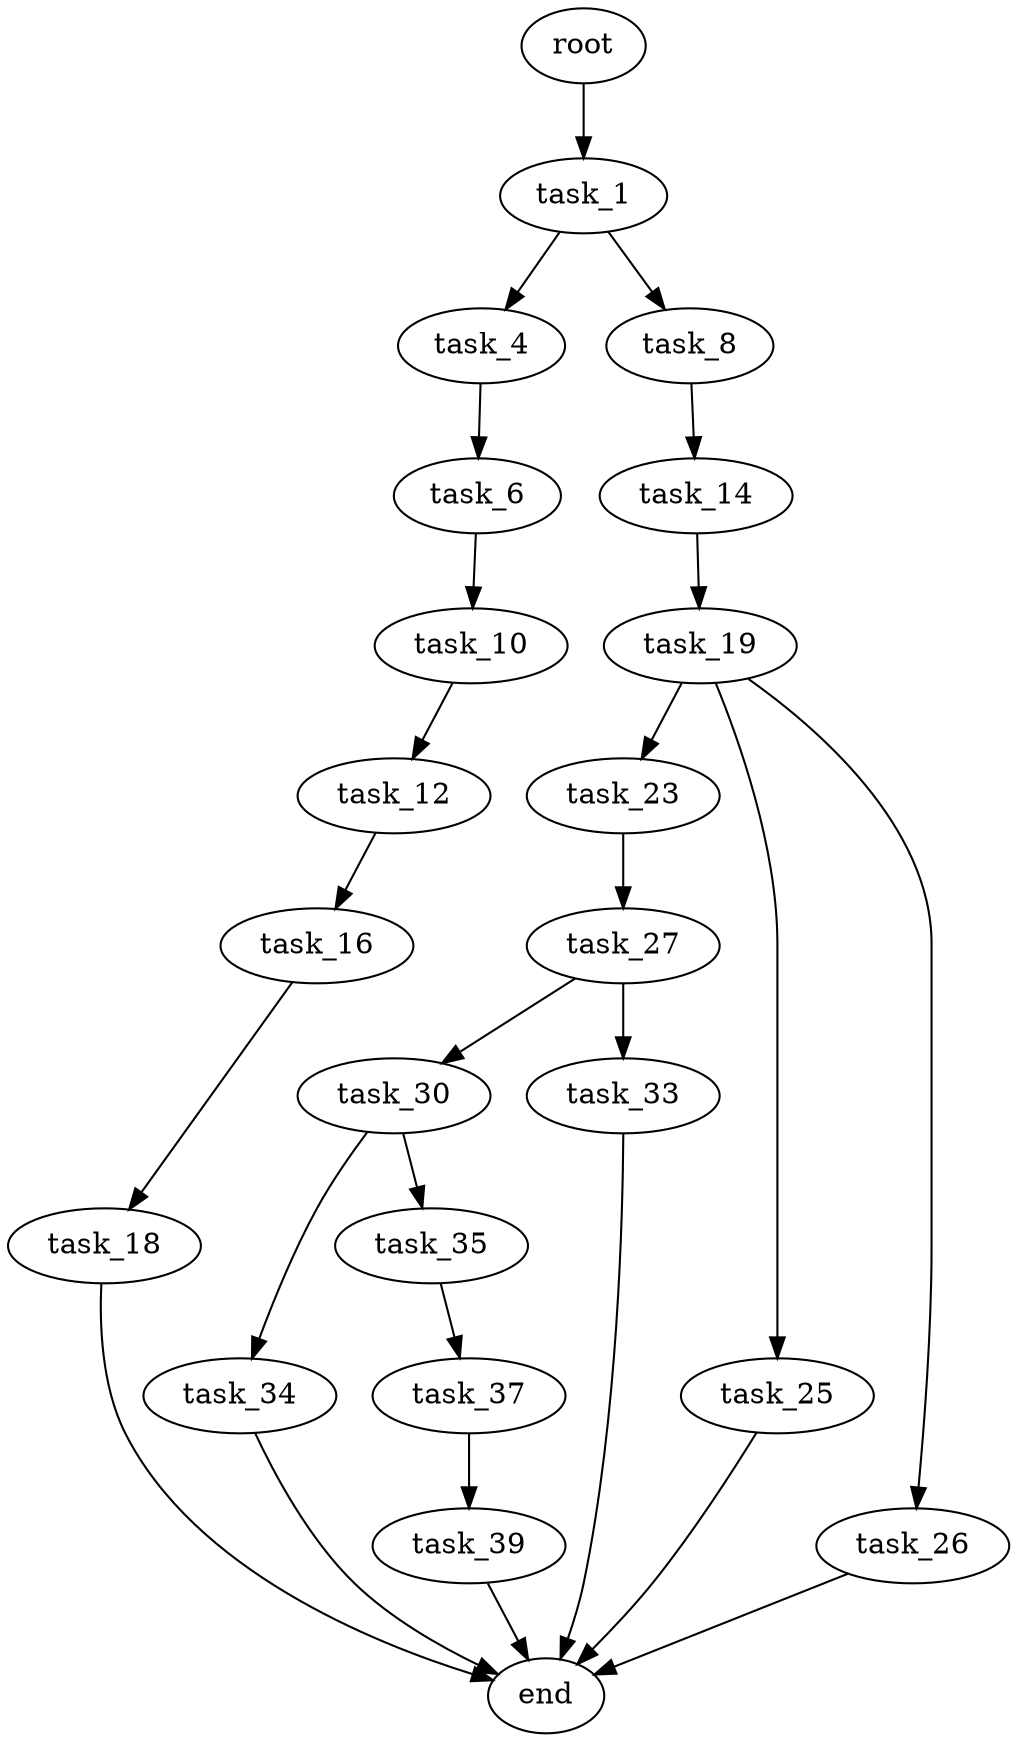 digraph G {
  root [size="0.000000"];
  task_1 [size="8225220441.000000"];
  task_4 [size="1526032832.000000"];
  task_6 [size="215651303390.000000"];
  task_8 [size="11944026874.000000"];
  task_10 [size="39404130352.000000"];
  task_12 [size="1073741824000.000000"];
  task_14 [size="68719476736.000000"];
  task_16 [size="4948148005.000000"];
  task_18 [size="229517009205.000000"];
  task_19 [size="20158660840.000000"];
  task_23 [size="1975111707.000000"];
  task_25 [size="6922902448.000000"];
  task_26 [size="8642007776.000000"];
  task_27 [size="14450338715.000000"];
  task_30 [size="28991029248.000000"];
  task_33 [size="5055857429.000000"];
  task_34 [size="28991029248.000000"];
  task_35 [size="15080789984.000000"];
  task_37 [size="13889016122.000000"];
  task_39 [size="368293445632.000000"];
  end [size="0.000000"];

  root -> task_1 [size="1.000000"];
  task_1 -> task_4 [size="301989888.000000"];
  task_1 -> task_8 [size="301989888.000000"];
  task_4 -> task_6 [size="75497472.000000"];
  task_6 -> task_10 [size="679477248.000000"];
  task_8 -> task_14 [size="679477248.000000"];
  task_10 -> task_12 [size="75497472.000000"];
  task_12 -> task_16 [size="838860800.000000"];
  task_14 -> task_19 [size="134217728.000000"];
  task_16 -> task_18 [size="411041792.000000"];
  task_18 -> end [size="1.000000"];
  task_19 -> task_23 [size="536870912.000000"];
  task_19 -> task_25 [size="536870912.000000"];
  task_19 -> task_26 [size="536870912.000000"];
  task_23 -> task_27 [size="33554432.000000"];
  task_25 -> end [size="1.000000"];
  task_26 -> end [size="1.000000"];
  task_27 -> task_30 [size="838860800.000000"];
  task_27 -> task_33 [size="838860800.000000"];
  task_30 -> task_34 [size="75497472.000000"];
  task_30 -> task_35 [size="75497472.000000"];
  task_33 -> end [size="1.000000"];
  task_34 -> end [size="1.000000"];
  task_35 -> task_37 [size="301989888.000000"];
  task_37 -> task_39 [size="536870912.000000"];
  task_39 -> end [size="1.000000"];
}
